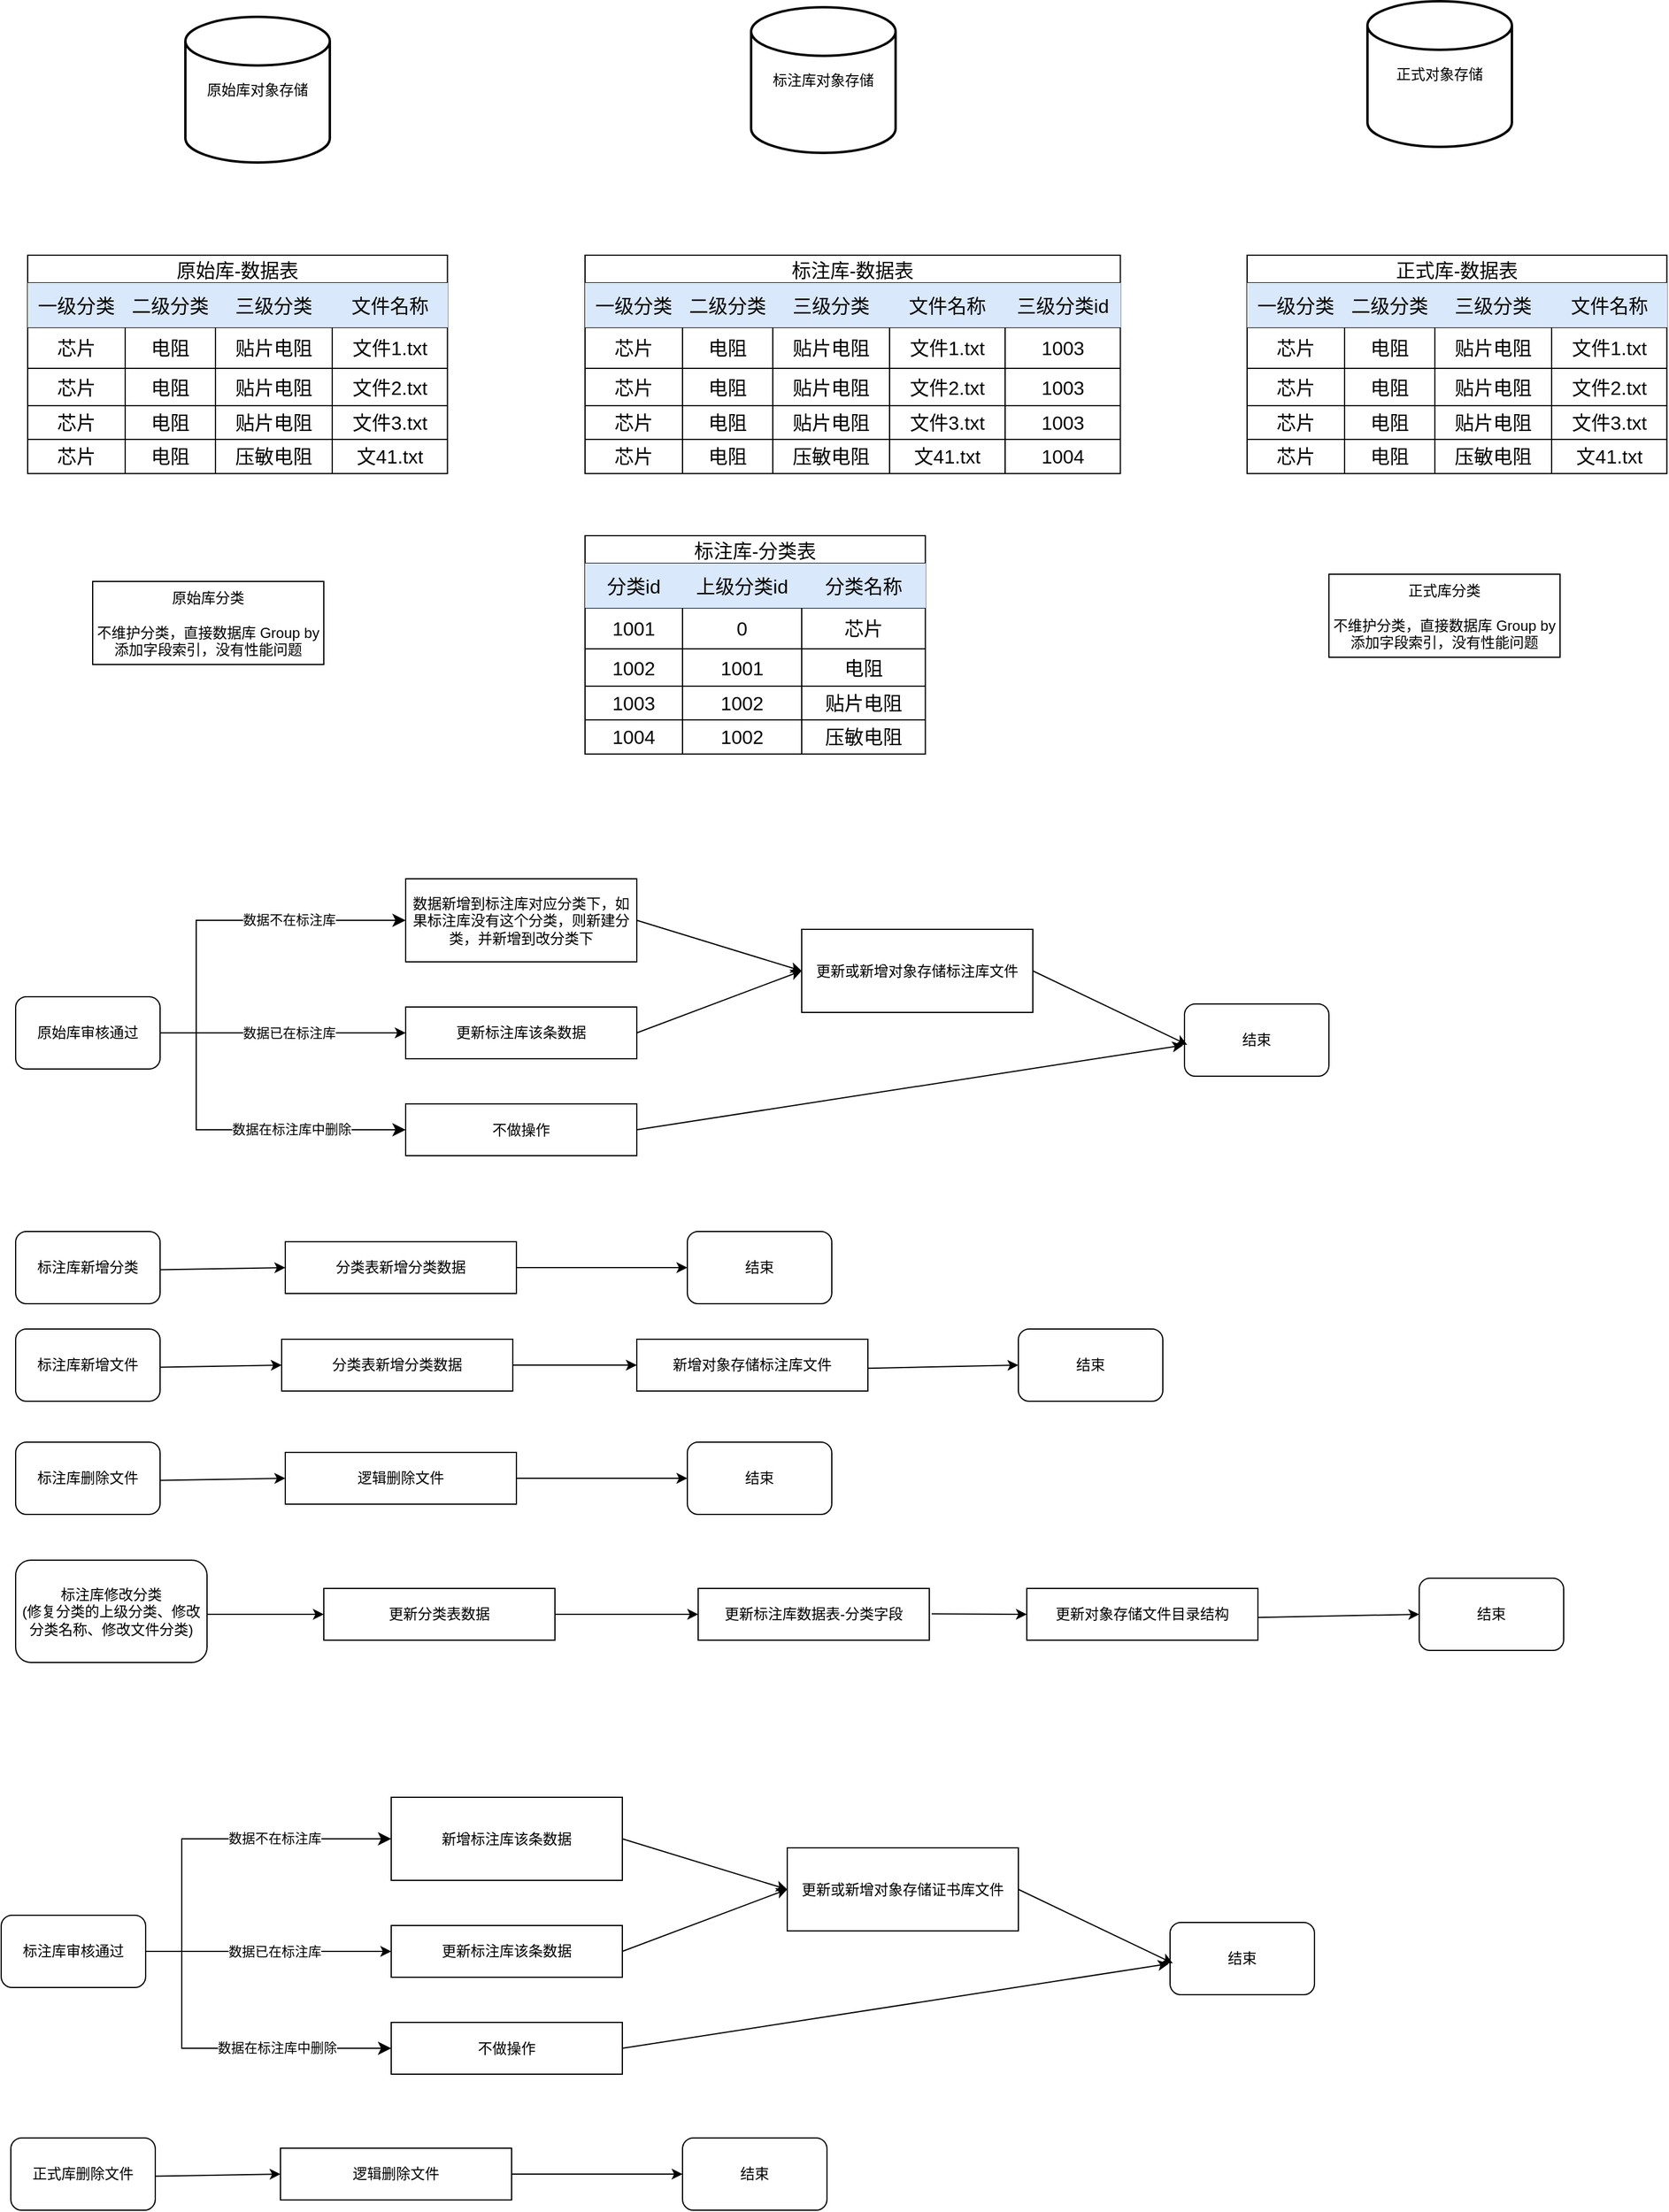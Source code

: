 <mxfile version="24.7.12">
  <diagram id="aS9pjdUC0Do7hMSleVWt" name="第 1 页">
    <mxGraphModel dx="1872" dy="983" grid="0" gridSize="10" guides="1" tooltips="1" connect="1" arrows="1" fold="1" page="1" pageScale="1" pageWidth="3300" pageHeight="2339" background="none" math="0" shadow="0">
      <root>
        <mxCell id="0" />
        <mxCell id="1" parent="0" />
        <mxCell id="HyDP0fXbinYU09aLnzdq-5" value="原始库-数据表" style="shape=table;startSize=23;container=1;collapsible=0;childLayout=tableLayout;strokeColor=default;fontSize=16;movable=1;resizable=1;rotatable=1;deletable=1;editable=1;locked=0;connectable=1;" vertex="1" parent="1">
          <mxGeometry x="202" y="355" width="348.73" height="181.332" as="geometry" />
        </mxCell>
        <mxCell id="HyDP0fXbinYU09aLnzdq-6" value="" style="shape=tableRow;horizontal=0;startSize=0;swimlaneHead=0;swimlaneBody=0;strokeColor=inherit;top=0;left=0;bottom=0;right=0;collapsible=0;dropTarget=0;fillColor=none;points=[[0,0.5],[1,0.5]];portConstraint=eastwest;fontSize=16;" vertex="1" parent="HyDP0fXbinYU09aLnzdq-5">
          <mxGeometry y="23" width="348.73" height="37" as="geometry" />
        </mxCell>
        <mxCell id="HyDP0fXbinYU09aLnzdq-21" value="一级分类" style="shape=partialRectangle;html=1;whiteSpace=wrap;connectable=0;strokeColor=#6c8ebf;overflow=hidden;fillColor=#dae8fc;top=0;left=0;bottom=0;right=0;pointerEvents=1;fontSize=16;" vertex="1" parent="HyDP0fXbinYU09aLnzdq-6">
          <mxGeometry width="81" height="37" as="geometry">
            <mxRectangle width="81" height="37" as="alternateBounds" />
          </mxGeometry>
        </mxCell>
        <mxCell id="HyDP0fXbinYU09aLnzdq-7" value="二级分类" style="shape=partialRectangle;html=1;whiteSpace=wrap;connectable=0;strokeColor=#6c8ebf;overflow=hidden;fillColor=#dae8fc;top=0;left=0;bottom=0;right=0;pointerEvents=1;fontSize=16;" vertex="1" parent="HyDP0fXbinYU09aLnzdq-6">
          <mxGeometry x="81" width="75" height="37" as="geometry">
            <mxRectangle width="75" height="37" as="alternateBounds" />
          </mxGeometry>
        </mxCell>
        <mxCell id="HyDP0fXbinYU09aLnzdq-8" value="三级分类" style="shape=partialRectangle;html=1;whiteSpace=wrap;connectable=0;strokeColor=#6c8ebf;overflow=hidden;fillColor=#dae8fc;top=0;left=0;bottom=0;right=0;pointerEvents=1;fontSize=16;" vertex="1" parent="HyDP0fXbinYU09aLnzdq-6">
          <mxGeometry x="156" width="97" height="37" as="geometry">
            <mxRectangle width="97" height="37" as="alternateBounds" />
          </mxGeometry>
        </mxCell>
        <mxCell id="HyDP0fXbinYU09aLnzdq-9" value="文件名称" style="shape=partialRectangle;html=1;whiteSpace=wrap;connectable=0;strokeColor=#6c8ebf;overflow=hidden;fillColor=#dae8fc;top=0;left=0;bottom=0;right=0;pointerEvents=1;fontSize=16;" vertex="1" parent="HyDP0fXbinYU09aLnzdq-6">
          <mxGeometry x="253" width="96" height="37" as="geometry">
            <mxRectangle width="96" height="37" as="alternateBounds" />
          </mxGeometry>
        </mxCell>
        <mxCell id="HyDP0fXbinYU09aLnzdq-10" value="" style="shape=tableRow;horizontal=0;startSize=0;swimlaneHead=0;swimlaneBody=0;strokeColor=inherit;top=0;left=0;bottom=0;right=0;collapsible=0;dropTarget=0;fillColor=none;points=[[0,0.5],[1,0.5]];portConstraint=eastwest;fontSize=16;" vertex="1" parent="HyDP0fXbinYU09aLnzdq-5">
          <mxGeometry y="60" width="348.73" height="34" as="geometry" />
        </mxCell>
        <mxCell id="HyDP0fXbinYU09aLnzdq-22" value="芯片" style="shape=partialRectangle;html=1;whiteSpace=wrap;connectable=0;strokeColor=inherit;overflow=hidden;fillColor=none;top=0;left=0;bottom=0;right=0;pointerEvents=1;fontSize=16;" vertex="1" parent="HyDP0fXbinYU09aLnzdq-10">
          <mxGeometry width="81" height="34" as="geometry">
            <mxRectangle width="81" height="34" as="alternateBounds" />
          </mxGeometry>
        </mxCell>
        <mxCell id="HyDP0fXbinYU09aLnzdq-11" value="电阻" style="shape=partialRectangle;html=1;whiteSpace=wrap;connectable=0;strokeColor=inherit;overflow=hidden;fillColor=none;top=0;left=0;bottom=0;right=0;pointerEvents=1;fontSize=16;" vertex="1" parent="HyDP0fXbinYU09aLnzdq-10">
          <mxGeometry x="81" width="75" height="34" as="geometry">
            <mxRectangle width="75" height="34" as="alternateBounds" />
          </mxGeometry>
        </mxCell>
        <mxCell id="HyDP0fXbinYU09aLnzdq-12" value="贴片电阻" style="shape=partialRectangle;html=1;whiteSpace=wrap;connectable=0;strokeColor=inherit;overflow=hidden;fillColor=none;top=0;left=0;bottom=0;right=0;pointerEvents=1;fontSize=16;" vertex="1" parent="HyDP0fXbinYU09aLnzdq-10">
          <mxGeometry x="156" width="97" height="34" as="geometry">
            <mxRectangle width="97" height="34" as="alternateBounds" />
          </mxGeometry>
        </mxCell>
        <mxCell id="HyDP0fXbinYU09aLnzdq-13" value="文件1.txt" style="shape=partialRectangle;html=1;whiteSpace=wrap;connectable=0;strokeColor=inherit;overflow=hidden;fillColor=none;top=0;left=0;bottom=0;right=0;pointerEvents=1;fontSize=16;" vertex="1" parent="HyDP0fXbinYU09aLnzdq-10">
          <mxGeometry x="253" width="96" height="34" as="geometry">
            <mxRectangle width="96" height="34" as="alternateBounds" />
          </mxGeometry>
        </mxCell>
        <mxCell id="HyDP0fXbinYU09aLnzdq-14" value="" style="shape=tableRow;horizontal=0;startSize=0;swimlaneHead=0;swimlaneBody=0;strokeColor=inherit;top=0;left=0;bottom=0;right=0;collapsible=0;dropTarget=0;fillColor=none;points=[[0,0.5],[1,0.5]];portConstraint=eastwest;fontSize=16;" vertex="1" parent="HyDP0fXbinYU09aLnzdq-5">
          <mxGeometry y="94" width="348.73" height="31" as="geometry" />
        </mxCell>
        <mxCell id="HyDP0fXbinYU09aLnzdq-23" value="芯片" style="shape=partialRectangle;html=1;whiteSpace=wrap;connectable=0;strokeColor=inherit;overflow=hidden;fillColor=none;top=0;left=0;bottom=0;right=0;pointerEvents=1;fontSize=16;" vertex="1" parent="HyDP0fXbinYU09aLnzdq-14">
          <mxGeometry width="81" height="31" as="geometry">
            <mxRectangle width="81" height="31" as="alternateBounds" />
          </mxGeometry>
        </mxCell>
        <mxCell id="HyDP0fXbinYU09aLnzdq-15" value="电阻" style="shape=partialRectangle;html=1;whiteSpace=wrap;connectable=0;strokeColor=inherit;overflow=hidden;fillColor=none;top=0;left=0;bottom=0;right=0;pointerEvents=1;fontSize=16;" vertex="1" parent="HyDP0fXbinYU09aLnzdq-14">
          <mxGeometry x="81" width="75" height="31" as="geometry">
            <mxRectangle width="75" height="31" as="alternateBounds" />
          </mxGeometry>
        </mxCell>
        <mxCell id="HyDP0fXbinYU09aLnzdq-16" value="贴片电阻" style="shape=partialRectangle;html=1;whiteSpace=wrap;connectable=0;strokeColor=inherit;overflow=hidden;fillColor=none;top=0;left=0;bottom=0;right=0;pointerEvents=1;fontSize=16;" vertex="1" parent="HyDP0fXbinYU09aLnzdq-14">
          <mxGeometry x="156" width="97" height="31" as="geometry">
            <mxRectangle width="97" height="31" as="alternateBounds" />
          </mxGeometry>
        </mxCell>
        <mxCell id="HyDP0fXbinYU09aLnzdq-17" value="文件2.txt" style="shape=partialRectangle;html=1;whiteSpace=wrap;connectable=0;strokeColor=inherit;overflow=hidden;fillColor=none;top=0;left=0;bottom=0;right=0;pointerEvents=1;fontSize=16;" vertex="1" parent="HyDP0fXbinYU09aLnzdq-14">
          <mxGeometry x="253" width="96" height="31" as="geometry">
            <mxRectangle width="96" height="31" as="alternateBounds" />
          </mxGeometry>
        </mxCell>
        <mxCell id="HyDP0fXbinYU09aLnzdq-30" style="shape=tableRow;horizontal=0;startSize=0;swimlaneHead=0;swimlaneBody=0;strokeColor=inherit;top=0;left=0;bottom=0;right=0;collapsible=0;dropTarget=0;fillColor=none;points=[[0,0.5],[1,0.5]];portConstraint=eastwest;fontSize=16;" vertex="1" parent="HyDP0fXbinYU09aLnzdq-5">
          <mxGeometry y="125" width="348.73" height="28" as="geometry" />
        </mxCell>
        <mxCell id="HyDP0fXbinYU09aLnzdq-31" value="芯片" style="shape=partialRectangle;html=1;whiteSpace=wrap;connectable=0;strokeColor=inherit;overflow=hidden;fillColor=none;top=0;left=0;bottom=0;right=0;pointerEvents=1;fontSize=16;" vertex="1" parent="HyDP0fXbinYU09aLnzdq-30">
          <mxGeometry width="81" height="28" as="geometry">
            <mxRectangle width="81" height="28" as="alternateBounds" />
          </mxGeometry>
        </mxCell>
        <mxCell id="HyDP0fXbinYU09aLnzdq-32" value="电阻" style="shape=partialRectangle;html=1;whiteSpace=wrap;connectable=0;strokeColor=inherit;overflow=hidden;fillColor=none;top=0;left=0;bottom=0;right=0;pointerEvents=1;fontSize=16;" vertex="1" parent="HyDP0fXbinYU09aLnzdq-30">
          <mxGeometry x="81" width="75" height="28" as="geometry">
            <mxRectangle width="75" height="28" as="alternateBounds" />
          </mxGeometry>
        </mxCell>
        <mxCell id="HyDP0fXbinYU09aLnzdq-33" value="贴片电阻" style="shape=partialRectangle;html=1;whiteSpace=wrap;connectable=0;strokeColor=inherit;overflow=hidden;fillColor=none;top=0;left=0;bottom=0;right=0;pointerEvents=1;fontSize=16;" vertex="1" parent="HyDP0fXbinYU09aLnzdq-30">
          <mxGeometry x="156" width="97" height="28" as="geometry">
            <mxRectangle width="97" height="28" as="alternateBounds" />
          </mxGeometry>
        </mxCell>
        <mxCell id="HyDP0fXbinYU09aLnzdq-34" value="文件3.txt" style="shape=partialRectangle;html=1;whiteSpace=wrap;connectable=0;strokeColor=inherit;overflow=hidden;fillColor=none;top=0;left=0;bottom=0;right=0;pointerEvents=1;fontSize=16;" vertex="1" parent="HyDP0fXbinYU09aLnzdq-30">
          <mxGeometry x="253" width="96" height="28" as="geometry">
            <mxRectangle width="96" height="28" as="alternateBounds" />
          </mxGeometry>
        </mxCell>
        <mxCell id="HyDP0fXbinYU09aLnzdq-35" style="shape=tableRow;horizontal=0;startSize=0;swimlaneHead=0;swimlaneBody=0;strokeColor=inherit;top=0;left=0;bottom=0;right=0;collapsible=0;dropTarget=0;fillColor=none;points=[[0,0.5],[1,0.5]];portConstraint=eastwest;fontSize=16;" vertex="1" parent="HyDP0fXbinYU09aLnzdq-5">
          <mxGeometry y="153" width="348.73" height="28" as="geometry" />
        </mxCell>
        <mxCell id="HyDP0fXbinYU09aLnzdq-36" value="芯片" style="shape=partialRectangle;html=1;whiteSpace=wrap;connectable=0;strokeColor=inherit;overflow=hidden;fillColor=none;top=0;left=0;bottom=0;right=0;pointerEvents=1;fontSize=16;" vertex="1" parent="HyDP0fXbinYU09aLnzdq-35">
          <mxGeometry width="81" height="28" as="geometry">
            <mxRectangle width="81" height="28" as="alternateBounds" />
          </mxGeometry>
        </mxCell>
        <mxCell id="HyDP0fXbinYU09aLnzdq-37" value="电阻" style="shape=partialRectangle;html=1;whiteSpace=wrap;connectable=0;strokeColor=inherit;overflow=hidden;fillColor=none;top=0;left=0;bottom=0;right=0;pointerEvents=1;fontSize=16;" vertex="1" parent="HyDP0fXbinYU09aLnzdq-35">
          <mxGeometry x="81" width="75" height="28" as="geometry">
            <mxRectangle width="75" height="28" as="alternateBounds" />
          </mxGeometry>
        </mxCell>
        <mxCell id="HyDP0fXbinYU09aLnzdq-38" value="压敏电阻" style="shape=partialRectangle;html=1;whiteSpace=wrap;connectable=0;strokeColor=inherit;overflow=hidden;fillColor=none;top=0;left=0;bottom=0;right=0;pointerEvents=1;fontSize=16;" vertex="1" parent="HyDP0fXbinYU09aLnzdq-35">
          <mxGeometry x="156" width="97" height="28" as="geometry">
            <mxRectangle width="97" height="28" as="alternateBounds" />
          </mxGeometry>
        </mxCell>
        <mxCell id="HyDP0fXbinYU09aLnzdq-39" value="文41.txt" style="shape=partialRectangle;html=1;whiteSpace=wrap;connectable=0;strokeColor=inherit;overflow=hidden;fillColor=none;top=0;left=0;bottom=0;right=0;pointerEvents=1;fontSize=16;" vertex="1" parent="HyDP0fXbinYU09aLnzdq-35">
          <mxGeometry x="253" width="96" height="28" as="geometry">
            <mxRectangle width="96" height="28" as="alternateBounds" />
          </mxGeometry>
        </mxCell>
        <mxCell id="HyDP0fXbinYU09aLnzdq-45" value="标注库-数据表" style="shape=table;startSize=23;container=1;collapsible=0;childLayout=tableLayout;strokeColor=default;fontSize=16;movable=1;resizable=1;rotatable=1;deletable=1;editable=1;locked=0;connectable=1;" vertex="1" parent="1">
          <mxGeometry x="665" y="355" width="444.73" height="181.332" as="geometry" />
        </mxCell>
        <mxCell id="HyDP0fXbinYU09aLnzdq-46" value="" style="shape=tableRow;horizontal=0;startSize=0;swimlaneHead=0;swimlaneBody=0;strokeColor=inherit;top=0;left=0;bottom=0;right=0;collapsible=0;dropTarget=0;fillColor=none;points=[[0,0.5],[1,0.5]];portConstraint=eastwest;fontSize=16;" vertex="1" parent="HyDP0fXbinYU09aLnzdq-45">
          <mxGeometry y="23" width="444.73" height="37" as="geometry" />
        </mxCell>
        <mxCell id="HyDP0fXbinYU09aLnzdq-47" value="一级分类" style="shape=partialRectangle;html=1;whiteSpace=wrap;connectable=0;strokeColor=#6c8ebf;overflow=hidden;fillColor=#dae8fc;top=0;left=0;bottom=0;right=0;pointerEvents=1;fontSize=16;" vertex="1" parent="HyDP0fXbinYU09aLnzdq-46">
          <mxGeometry width="81" height="37" as="geometry">
            <mxRectangle width="81" height="37" as="alternateBounds" />
          </mxGeometry>
        </mxCell>
        <mxCell id="HyDP0fXbinYU09aLnzdq-48" value="二级分类" style="shape=partialRectangle;html=1;whiteSpace=wrap;connectable=0;strokeColor=#6c8ebf;overflow=hidden;fillColor=#dae8fc;top=0;left=0;bottom=0;right=0;pointerEvents=1;fontSize=16;" vertex="1" parent="HyDP0fXbinYU09aLnzdq-46">
          <mxGeometry x="81" width="75" height="37" as="geometry">
            <mxRectangle width="75" height="37" as="alternateBounds" />
          </mxGeometry>
        </mxCell>
        <mxCell id="HyDP0fXbinYU09aLnzdq-49" value="三级分类" style="shape=partialRectangle;html=1;whiteSpace=wrap;connectable=0;strokeColor=#6c8ebf;overflow=hidden;fillColor=#dae8fc;top=0;left=0;bottom=0;right=0;pointerEvents=1;fontSize=16;" vertex="1" parent="HyDP0fXbinYU09aLnzdq-46">
          <mxGeometry x="156" width="97" height="37" as="geometry">
            <mxRectangle width="97" height="37" as="alternateBounds" />
          </mxGeometry>
        </mxCell>
        <mxCell id="HyDP0fXbinYU09aLnzdq-50" value="文件名称" style="shape=partialRectangle;html=1;whiteSpace=wrap;connectable=0;strokeColor=#6c8ebf;overflow=hidden;fillColor=#dae8fc;top=0;left=0;bottom=0;right=0;pointerEvents=1;fontSize=16;" vertex="1" parent="HyDP0fXbinYU09aLnzdq-46">
          <mxGeometry x="253" width="96" height="37" as="geometry">
            <mxRectangle width="96" height="37" as="alternateBounds" />
          </mxGeometry>
        </mxCell>
        <mxCell id="HyDP0fXbinYU09aLnzdq-71" value="三级分类id" style="shape=partialRectangle;html=1;whiteSpace=wrap;connectable=0;strokeColor=#6c8ebf;overflow=hidden;fillColor=#dae8fc;top=0;left=0;bottom=0;right=0;pointerEvents=1;fontSize=16;" vertex="1" parent="HyDP0fXbinYU09aLnzdq-46">
          <mxGeometry x="349" width="96" height="37" as="geometry">
            <mxRectangle width="96" height="37" as="alternateBounds" />
          </mxGeometry>
        </mxCell>
        <mxCell id="HyDP0fXbinYU09aLnzdq-51" value="" style="shape=tableRow;horizontal=0;startSize=0;swimlaneHead=0;swimlaneBody=0;strokeColor=inherit;top=0;left=0;bottom=0;right=0;collapsible=0;dropTarget=0;fillColor=none;points=[[0,0.5],[1,0.5]];portConstraint=eastwest;fontSize=16;" vertex="1" parent="HyDP0fXbinYU09aLnzdq-45">
          <mxGeometry y="60" width="444.73" height="34" as="geometry" />
        </mxCell>
        <mxCell id="HyDP0fXbinYU09aLnzdq-52" value="芯片" style="shape=partialRectangle;html=1;whiteSpace=wrap;connectable=0;strokeColor=inherit;overflow=hidden;fillColor=none;top=0;left=0;bottom=0;right=0;pointerEvents=1;fontSize=16;" vertex="1" parent="HyDP0fXbinYU09aLnzdq-51">
          <mxGeometry width="81" height="34" as="geometry">
            <mxRectangle width="81" height="34" as="alternateBounds" />
          </mxGeometry>
        </mxCell>
        <mxCell id="HyDP0fXbinYU09aLnzdq-53" value="电阻" style="shape=partialRectangle;html=1;whiteSpace=wrap;connectable=0;strokeColor=inherit;overflow=hidden;fillColor=none;top=0;left=0;bottom=0;right=0;pointerEvents=1;fontSize=16;" vertex="1" parent="HyDP0fXbinYU09aLnzdq-51">
          <mxGeometry x="81" width="75" height="34" as="geometry">
            <mxRectangle width="75" height="34" as="alternateBounds" />
          </mxGeometry>
        </mxCell>
        <mxCell id="HyDP0fXbinYU09aLnzdq-54" value="贴片电阻" style="shape=partialRectangle;html=1;whiteSpace=wrap;connectable=0;strokeColor=inherit;overflow=hidden;fillColor=none;top=0;left=0;bottom=0;right=0;pointerEvents=1;fontSize=16;" vertex="1" parent="HyDP0fXbinYU09aLnzdq-51">
          <mxGeometry x="156" width="97" height="34" as="geometry">
            <mxRectangle width="97" height="34" as="alternateBounds" />
          </mxGeometry>
        </mxCell>
        <mxCell id="HyDP0fXbinYU09aLnzdq-55" value="文件1.txt" style="shape=partialRectangle;html=1;whiteSpace=wrap;connectable=0;strokeColor=inherit;overflow=hidden;fillColor=none;top=0;left=0;bottom=0;right=0;pointerEvents=1;fontSize=16;" vertex="1" parent="HyDP0fXbinYU09aLnzdq-51">
          <mxGeometry x="253" width="96" height="34" as="geometry">
            <mxRectangle width="96" height="34" as="alternateBounds" />
          </mxGeometry>
        </mxCell>
        <mxCell id="HyDP0fXbinYU09aLnzdq-72" value="1003" style="shape=partialRectangle;html=1;whiteSpace=wrap;connectable=0;strokeColor=inherit;overflow=hidden;fillColor=none;top=0;left=0;bottom=0;right=0;pointerEvents=1;fontSize=16;" vertex="1" parent="HyDP0fXbinYU09aLnzdq-51">
          <mxGeometry x="349" width="96" height="34" as="geometry">
            <mxRectangle width="96" height="34" as="alternateBounds" />
          </mxGeometry>
        </mxCell>
        <mxCell id="HyDP0fXbinYU09aLnzdq-56" value="" style="shape=tableRow;horizontal=0;startSize=0;swimlaneHead=0;swimlaneBody=0;strokeColor=inherit;top=0;left=0;bottom=0;right=0;collapsible=0;dropTarget=0;fillColor=none;points=[[0,0.5],[1,0.5]];portConstraint=eastwest;fontSize=16;" vertex="1" parent="HyDP0fXbinYU09aLnzdq-45">
          <mxGeometry y="94" width="444.73" height="31" as="geometry" />
        </mxCell>
        <mxCell id="HyDP0fXbinYU09aLnzdq-57" value="芯片" style="shape=partialRectangle;html=1;whiteSpace=wrap;connectable=0;strokeColor=inherit;overflow=hidden;fillColor=none;top=0;left=0;bottom=0;right=0;pointerEvents=1;fontSize=16;" vertex="1" parent="HyDP0fXbinYU09aLnzdq-56">
          <mxGeometry width="81" height="31" as="geometry">
            <mxRectangle width="81" height="31" as="alternateBounds" />
          </mxGeometry>
        </mxCell>
        <mxCell id="HyDP0fXbinYU09aLnzdq-58" value="电阻" style="shape=partialRectangle;html=1;whiteSpace=wrap;connectable=0;strokeColor=inherit;overflow=hidden;fillColor=none;top=0;left=0;bottom=0;right=0;pointerEvents=1;fontSize=16;" vertex="1" parent="HyDP0fXbinYU09aLnzdq-56">
          <mxGeometry x="81" width="75" height="31" as="geometry">
            <mxRectangle width="75" height="31" as="alternateBounds" />
          </mxGeometry>
        </mxCell>
        <mxCell id="HyDP0fXbinYU09aLnzdq-59" value="贴片电阻" style="shape=partialRectangle;html=1;whiteSpace=wrap;connectable=0;strokeColor=inherit;overflow=hidden;fillColor=none;top=0;left=0;bottom=0;right=0;pointerEvents=1;fontSize=16;" vertex="1" parent="HyDP0fXbinYU09aLnzdq-56">
          <mxGeometry x="156" width="97" height="31" as="geometry">
            <mxRectangle width="97" height="31" as="alternateBounds" />
          </mxGeometry>
        </mxCell>
        <mxCell id="HyDP0fXbinYU09aLnzdq-60" value="文件2.txt" style="shape=partialRectangle;html=1;whiteSpace=wrap;connectable=0;strokeColor=inherit;overflow=hidden;fillColor=none;top=0;left=0;bottom=0;right=0;pointerEvents=1;fontSize=16;" vertex="1" parent="HyDP0fXbinYU09aLnzdq-56">
          <mxGeometry x="253" width="96" height="31" as="geometry">
            <mxRectangle width="96" height="31" as="alternateBounds" />
          </mxGeometry>
        </mxCell>
        <mxCell id="HyDP0fXbinYU09aLnzdq-73" value="1003" style="shape=partialRectangle;html=1;whiteSpace=wrap;connectable=0;strokeColor=inherit;overflow=hidden;fillColor=none;top=0;left=0;bottom=0;right=0;pointerEvents=1;fontSize=16;" vertex="1" parent="HyDP0fXbinYU09aLnzdq-56">
          <mxGeometry x="349" width="96" height="31" as="geometry">
            <mxRectangle width="96" height="31" as="alternateBounds" />
          </mxGeometry>
        </mxCell>
        <mxCell id="HyDP0fXbinYU09aLnzdq-61" style="shape=tableRow;horizontal=0;startSize=0;swimlaneHead=0;swimlaneBody=0;strokeColor=inherit;top=0;left=0;bottom=0;right=0;collapsible=0;dropTarget=0;fillColor=none;points=[[0,0.5],[1,0.5]];portConstraint=eastwest;fontSize=16;" vertex="1" parent="HyDP0fXbinYU09aLnzdq-45">
          <mxGeometry y="125" width="444.73" height="28" as="geometry" />
        </mxCell>
        <mxCell id="HyDP0fXbinYU09aLnzdq-62" value="芯片" style="shape=partialRectangle;html=1;whiteSpace=wrap;connectable=0;strokeColor=inherit;overflow=hidden;fillColor=none;top=0;left=0;bottom=0;right=0;pointerEvents=1;fontSize=16;" vertex="1" parent="HyDP0fXbinYU09aLnzdq-61">
          <mxGeometry width="81" height="28" as="geometry">
            <mxRectangle width="81" height="28" as="alternateBounds" />
          </mxGeometry>
        </mxCell>
        <mxCell id="HyDP0fXbinYU09aLnzdq-63" value="电阻" style="shape=partialRectangle;html=1;whiteSpace=wrap;connectable=0;strokeColor=inherit;overflow=hidden;fillColor=none;top=0;left=0;bottom=0;right=0;pointerEvents=1;fontSize=16;" vertex="1" parent="HyDP0fXbinYU09aLnzdq-61">
          <mxGeometry x="81" width="75" height="28" as="geometry">
            <mxRectangle width="75" height="28" as="alternateBounds" />
          </mxGeometry>
        </mxCell>
        <mxCell id="HyDP0fXbinYU09aLnzdq-64" value="贴片电阻" style="shape=partialRectangle;html=1;whiteSpace=wrap;connectable=0;strokeColor=inherit;overflow=hidden;fillColor=none;top=0;left=0;bottom=0;right=0;pointerEvents=1;fontSize=16;" vertex="1" parent="HyDP0fXbinYU09aLnzdq-61">
          <mxGeometry x="156" width="97" height="28" as="geometry">
            <mxRectangle width="97" height="28" as="alternateBounds" />
          </mxGeometry>
        </mxCell>
        <mxCell id="HyDP0fXbinYU09aLnzdq-65" value="文件3.txt" style="shape=partialRectangle;html=1;whiteSpace=wrap;connectable=0;strokeColor=inherit;overflow=hidden;fillColor=none;top=0;left=0;bottom=0;right=0;pointerEvents=1;fontSize=16;" vertex="1" parent="HyDP0fXbinYU09aLnzdq-61">
          <mxGeometry x="253" width="96" height="28" as="geometry">
            <mxRectangle width="96" height="28" as="alternateBounds" />
          </mxGeometry>
        </mxCell>
        <mxCell id="HyDP0fXbinYU09aLnzdq-74" value="1003" style="shape=partialRectangle;html=1;whiteSpace=wrap;connectable=0;strokeColor=inherit;overflow=hidden;fillColor=none;top=0;left=0;bottom=0;right=0;pointerEvents=1;fontSize=16;" vertex="1" parent="HyDP0fXbinYU09aLnzdq-61">
          <mxGeometry x="349" width="96" height="28" as="geometry">
            <mxRectangle width="96" height="28" as="alternateBounds" />
          </mxGeometry>
        </mxCell>
        <mxCell id="HyDP0fXbinYU09aLnzdq-66" style="shape=tableRow;horizontal=0;startSize=0;swimlaneHead=0;swimlaneBody=0;strokeColor=inherit;top=0;left=0;bottom=0;right=0;collapsible=0;dropTarget=0;fillColor=none;points=[[0,0.5],[1,0.5]];portConstraint=eastwest;fontSize=16;" vertex="1" parent="HyDP0fXbinYU09aLnzdq-45">
          <mxGeometry y="153" width="444.73" height="28" as="geometry" />
        </mxCell>
        <mxCell id="HyDP0fXbinYU09aLnzdq-67" value="芯片" style="shape=partialRectangle;html=1;whiteSpace=wrap;connectable=0;strokeColor=inherit;overflow=hidden;fillColor=none;top=0;left=0;bottom=0;right=0;pointerEvents=1;fontSize=16;" vertex="1" parent="HyDP0fXbinYU09aLnzdq-66">
          <mxGeometry width="81" height="28" as="geometry">
            <mxRectangle width="81" height="28" as="alternateBounds" />
          </mxGeometry>
        </mxCell>
        <mxCell id="HyDP0fXbinYU09aLnzdq-68" value="电阻" style="shape=partialRectangle;html=1;whiteSpace=wrap;connectable=0;strokeColor=inherit;overflow=hidden;fillColor=none;top=0;left=0;bottom=0;right=0;pointerEvents=1;fontSize=16;" vertex="1" parent="HyDP0fXbinYU09aLnzdq-66">
          <mxGeometry x="81" width="75" height="28" as="geometry">
            <mxRectangle width="75" height="28" as="alternateBounds" />
          </mxGeometry>
        </mxCell>
        <mxCell id="HyDP0fXbinYU09aLnzdq-69" value="压敏电阻" style="shape=partialRectangle;html=1;whiteSpace=wrap;connectable=0;strokeColor=inherit;overflow=hidden;fillColor=none;top=0;left=0;bottom=0;right=0;pointerEvents=1;fontSize=16;" vertex="1" parent="HyDP0fXbinYU09aLnzdq-66">
          <mxGeometry x="156" width="97" height="28" as="geometry">
            <mxRectangle width="97" height="28" as="alternateBounds" />
          </mxGeometry>
        </mxCell>
        <mxCell id="HyDP0fXbinYU09aLnzdq-70" value="文41.txt" style="shape=partialRectangle;html=1;whiteSpace=wrap;connectable=0;strokeColor=inherit;overflow=hidden;fillColor=none;top=0;left=0;bottom=0;right=0;pointerEvents=1;fontSize=16;" vertex="1" parent="HyDP0fXbinYU09aLnzdq-66">
          <mxGeometry x="253" width="96" height="28" as="geometry">
            <mxRectangle width="96" height="28" as="alternateBounds" />
          </mxGeometry>
        </mxCell>
        <mxCell id="HyDP0fXbinYU09aLnzdq-75" value="1004" style="shape=partialRectangle;html=1;whiteSpace=wrap;connectable=0;strokeColor=inherit;overflow=hidden;fillColor=none;top=0;left=0;bottom=0;right=0;pointerEvents=1;fontSize=16;" vertex="1" parent="HyDP0fXbinYU09aLnzdq-66">
          <mxGeometry x="349" width="96" height="28" as="geometry">
            <mxRectangle width="96" height="28" as="alternateBounds" />
          </mxGeometry>
        </mxCell>
        <mxCell id="HyDP0fXbinYU09aLnzdq-76" value="正式库-数据表" style="shape=table;startSize=23;container=1;collapsible=0;childLayout=tableLayout;strokeColor=default;fontSize=16;movable=1;resizable=1;rotatable=1;deletable=1;editable=1;locked=0;connectable=1;" vertex="1" parent="1">
          <mxGeometry x="1215" y="355" width="348.73" height="181.332" as="geometry" />
        </mxCell>
        <mxCell id="HyDP0fXbinYU09aLnzdq-77" value="" style="shape=tableRow;horizontal=0;startSize=0;swimlaneHead=0;swimlaneBody=0;strokeColor=inherit;top=0;left=0;bottom=0;right=0;collapsible=0;dropTarget=0;fillColor=none;points=[[0,0.5],[1,0.5]];portConstraint=eastwest;fontSize=16;" vertex="1" parent="HyDP0fXbinYU09aLnzdq-76">
          <mxGeometry y="23" width="348.73" height="37" as="geometry" />
        </mxCell>
        <mxCell id="HyDP0fXbinYU09aLnzdq-78" value="一级分类" style="shape=partialRectangle;html=1;whiteSpace=wrap;connectable=0;strokeColor=#6c8ebf;overflow=hidden;fillColor=#dae8fc;top=0;left=0;bottom=0;right=0;pointerEvents=1;fontSize=16;" vertex="1" parent="HyDP0fXbinYU09aLnzdq-77">
          <mxGeometry width="81" height="37" as="geometry">
            <mxRectangle width="81" height="37" as="alternateBounds" />
          </mxGeometry>
        </mxCell>
        <mxCell id="HyDP0fXbinYU09aLnzdq-79" value="二级分类" style="shape=partialRectangle;html=1;whiteSpace=wrap;connectable=0;strokeColor=#6c8ebf;overflow=hidden;fillColor=#dae8fc;top=0;left=0;bottom=0;right=0;pointerEvents=1;fontSize=16;" vertex="1" parent="HyDP0fXbinYU09aLnzdq-77">
          <mxGeometry x="81" width="75" height="37" as="geometry">
            <mxRectangle width="75" height="37" as="alternateBounds" />
          </mxGeometry>
        </mxCell>
        <mxCell id="HyDP0fXbinYU09aLnzdq-80" value="三级分类" style="shape=partialRectangle;html=1;whiteSpace=wrap;connectable=0;strokeColor=#6c8ebf;overflow=hidden;fillColor=#dae8fc;top=0;left=0;bottom=0;right=0;pointerEvents=1;fontSize=16;" vertex="1" parent="HyDP0fXbinYU09aLnzdq-77">
          <mxGeometry x="156" width="97" height="37" as="geometry">
            <mxRectangle width="97" height="37" as="alternateBounds" />
          </mxGeometry>
        </mxCell>
        <mxCell id="HyDP0fXbinYU09aLnzdq-81" value="文件名称" style="shape=partialRectangle;html=1;whiteSpace=wrap;connectable=0;strokeColor=#6c8ebf;overflow=hidden;fillColor=#dae8fc;top=0;left=0;bottom=0;right=0;pointerEvents=1;fontSize=16;" vertex="1" parent="HyDP0fXbinYU09aLnzdq-77">
          <mxGeometry x="253" width="96" height="37" as="geometry">
            <mxRectangle width="96" height="37" as="alternateBounds" />
          </mxGeometry>
        </mxCell>
        <mxCell id="HyDP0fXbinYU09aLnzdq-83" value="" style="shape=tableRow;horizontal=0;startSize=0;swimlaneHead=0;swimlaneBody=0;strokeColor=inherit;top=0;left=0;bottom=0;right=0;collapsible=0;dropTarget=0;fillColor=none;points=[[0,0.5],[1,0.5]];portConstraint=eastwest;fontSize=16;" vertex="1" parent="HyDP0fXbinYU09aLnzdq-76">
          <mxGeometry y="60" width="348.73" height="34" as="geometry" />
        </mxCell>
        <mxCell id="HyDP0fXbinYU09aLnzdq-84" value="芯片" style="shape=partialRectangle;html=1;whiteSpace=wrap;connectable=0;strokeColor=inherit;overflow=hidden;fillColor=none;top=0;left=0;bottom=0;right=0;pointerEvents=1;fontSize=16;" vertex="1" parent="HyDP0fXbinYU09aLnzdq-83">
          <mxGeometry width="81" height="34" as="geometry">
            <mxRectangle width="81" height="34" as="alternateBounds" />
          </mxGeometry>
        </mxCell>
        <mxCell id="HyDP0fXbinYU09aLnzdq-85" value="电阻" style="shape=partialRectangle;html=1;whiteSpace=wrap;connectable=0;strokeColor=inherit;overflow=hidden;fillColor=none;top=0;left=0;bottom=0;right=0;pointerEvents=1;fontSize=16;" vertex="1" parent="HyDP0fXbinYU09aLnzdq-83">
          <mxGeometry x="81" width="75" height="34" as="geometry">
            <mxRectangle width="75" height="34" as="alternateBounds" />
          </mxGeometry>
        </mxCell>
        <mxCell id="HyDP0fXbinYU09aLnzdq-86" value="贴片电阻" style="shape=partialRectangle;html=1;whiteSpace=wrap;connectable=0;strokeColor=inherit;overflow=hidden;fillColor=none;top=0;left=0;bottom=0;right=0;pointerEvents=1;fontSize=16;" vertex="1" parent="HyDP0fXbinYU09aLnzdq-83">
          <mxGeometry x="156" width="97" height="34" as="geometry">
            <mxRectangle width="97" height="34" as="alternateBounds" />
          </mxGeometry>
        </mxCell>
        <mxCell id="HyDP0fXbinYU09aLnzdq-87" value="文件1.txt" style="shape=partialRectangle;html=1;whiteSpace=wrap;connectable=0;strokeColor=inherit;overflow=hidden;fillColor=none;top=0;left=0;bottom=0;right=0;pointerEvents=1;fontSize=16;" vertex="1" parent="HyDP0fXbinYU09aLnzdq-83">
          <mxGeometry x="253" width="96" height="34" as="geometry">
            <mxRectangle width="96" height="34" as="alternateBounds" />
          </mxGeometry>
        </mxCell>
        <mxCell id="HyDP0fXbinYU09aLnzdq-89" value="" style="shape=tableRow;horizontal=0;startSize=0;swimlaneHead=0;swimlaneBody=0;strokeColor=inherit;top=0;left=0;bottom=0;right=0;collapsible=0;dropTarget=0;fillColor=none;points=[[0,0.5],[1,0.5]];portConstraint=eastwest;fontSize=16;" vertex="1" parent="HyDP0fXbinYU09aLnzdq-76">
          <mxGeometry y="94" width="348.73" height="31" as="geometry" />
        </mxCell>
        <mxCell id="HyDP0fXbinYU09aLnzdq-90" value="芯片" style="shape=partialRectangle;html=1;whiteSpace=wrap;connectable=0;strokeColor=inherit;overflow=hidden;fillColor=none;top=0;left=0;bottom=0;right=0;pointerEvents=1;fontSize=16;" vertex="1" parent="HyDP0fXbinYU09aLnzdq-89">
          <mxGeometry width="81" height="31" as="geometry">
            <mxRectangle width="81" height="31" as="alternateBounds" />
          </mxGeometry>
        </mxCell>
        <mxCell id="HyDP0fXbinYU09aLnzdq-91" value="电阻" style="shape=partialRectangle;html=1;whiteSpace=wrap;connectable=0;strokeColor=inherit;overflow=hidden;fillColor=none;top=0;left=0;bottom=0;right=0;pointerEvents=1;fontSize=16;" vertex="1" parent="HyDP0fXbinYU09aLnzdq-89">
          <mxGeometry x="81" width="75" height="31" as="geometry">
            <mxRectangle width="75" height="31" as="alternateBounds" />
          </mxGeometry>
        </mxCell>
        <mxCell id="HyDP0fXbinYU09aLnzdq-92" value="贴片电阻" style="shape=partialRectangle;html=1;whiteSpace=wrap;connectable=0;strokeColor=inherit;overflow=hidden;fillColor=none;top=0;left=0;bottom=0;right=0;pointerEvents=1;fontSize=16;" vertex="1" parent="HyDP0fXbinYU09aLnzdq-89">
          <mxGeometry x="156" width="97" height="31" as="geometry">
            <mxRectangle width="97" height="31" as="alternateBounds" />
          </mxGeometry>
        </mxCell>
        <mxCell id="HyDP0fXbinYU09aLnzdq-93" value="文件2.txt" style="shape=partialRectangle;html=1;whiteSpace=wrap;connectable=0;strokeColor=inherit;overflow=hidden;fillColor=none;top=0;left=0;bottom=0;right=0;pointerEvents=1;fontSize=16;" vertex="1" parent="HyDP0fXbinYU09aLnzdq-89">
          <mxGeometry x="253" width="96" height="31" as="geometry">
            <mxRectangle width="96" height="31" as="alternateBounds" />
          </mxGeometry>
        </mxCell>
        <mxCell id="HyDP0fXbinYU09aLnzdq-95" style="shape=tableRow;horizontal=0;startSize=0;swimlaneHead=0;swimlaneBody=0;strokeColor=inherit;top=0;left=0;bottom=0;right=0;collapsible=0;dropTarget=0;fillColor=none;points=[[0,0.5],[1,0.5]];portConstraint=eastwest;fontSize=16;" vertex="1" parent="HyDP0fXbinYU09aLnzdq-76">
          <mxGeometry y="125" width="348.73" height="28" as="geometry" />
        </mxCell>
        <mxCell id="HyDP0fXbinYU09aLnzdq-96" value="芯片" style="shape=partialRectangle;html=1;whiteSpace=wrap;connectable=0;strokeColor=inherit;overflow=hidden;fillColor=none;top=0;left=0;bottom=0;right=0;pointerEvents=1;fontSize=16;" vertex="1" parent="HyDP0fXbinYU09aLnzdq-95">
          <mxGeometry width="81" height="28" as="geometry">
            <mxRectangle width="81" height="28" as="alternateBounds" />
          </mxGeometry>
        </mxCell>
        <mxCell id="HyDP0fXbinYU09aLnzdq-97" value="电阻" style="shape=partialRectangle;html=1;whiteSpace=wrap;connectable=0;strokeColor=inherit;overflow=hidden;fillColor=none;top=0;left=0;bottom=0;right=0;pointerEvents=1;fontSize=16;" vertex="1" parent="HyDP0fXbinYU09aLnzdq-95">
          <mxGeometry x="81" width="75" height="28" as="geometry">
            <mxRectangle width="75" height="28" as="alternateBounds" />
          </mxGeometry>
        </mxCell>
        <mxCell id="HyDP0fXbinYU09aLnzdq-98" value="贴片电阻" style="shape=partialRectangle;html=1;whiteSpace=wrap;connectable=0;strokeColor=inherit;overflow=hidden;fillColor=none;top=0;left=0;bottom=0;right=0;pointerEvents=1;fontSize=16;" vertex="1" parent="HyDP0fXbinYU09aLnzdq-95">
          <mxGeometry x="156" width="97" height="28" as="geometry">
            <mxRectangle width="97" height="28" as="alternateBounds" />
          </mxGeometry>
        </mxCell>
        <mxCell id="HyDP0fXbinYU09aLnzdq-99" value="文件3.txt" style="shape=partialRectangle;html=1;whiteSpace=wrap;connectable=0;strokeColor=inherit;overflow=hidden;fillColor=none;top=0;left=0;bottom=0;right=0;pointerEvents=1;fontSize=16;" vertex="1" parent="HyDP0fXbinYU09aLnzdq-95">
          <mxGeometry x="253" width="96" height="28" as="geometry">
            <mxRectangle width="96" height="28" as="alternateBounds" />
          </mxGeometry>
        </mxCell>
        <mxCell id="HyDP0fXbinYU09aLnzdq-101" style="shape=tableRow;horizontal=0;startSize=0;swimlaneHead=0;swimlaneBody=0;strokeColor=inherit;top=0;left=0;bottom=0;right=0;collapsible=0;dropTarget=0;fillColor=none;points=[[0,0.5],[1,0.5]];portConstraint=eastwest;fontSize=16;" vertex="1" parent="HyDP0fXbinYU09aLnzdq-76">
          <mxGeometry y="153" width="348.73" height="28" as="geometry" />
        </mxCell>
        <mxCell id="HyDP0fXbinYU09aLnzdq-102" value="芯片" style="shape=partialRectangle;html=1;whiteSpace=wrap;connectable=0;strokeColor=inherit;overflow=hidden;fillColor=none;top=0;left=0;bottom=0;right=0;pointerEvents=1;fontSize=16;" vertex="1" parent="HyDP0fXbinYU09aLnzdq-101">
          <mxGeometry width="81" height="28" as="geometry">
            <mxRectangle width="81" height="28" as="alternateBounds" />
          </mxGeometry>
        </mxCell>
        <mxCell id="HyDP0fXbinYU09aLnzdq-103" value="电阻" style="shape=partialRectangle;html=1;whiteSpace=wrap;connectable=0;strokeColor=inherit;overflow=hidden;fillColor=none;top=0;left=0;bottom=0;right=0;pointerEvents=1;fontSize=16;" vertex="1" parent="HyDP0fXbinYU09aLnzdq-101">
          <mxGeometry x="81" width="75" height="28" as="geometry">
            <mxRectangle width="75" height="28" as="alternateBounds" />
          </mxGeometry>
        </mxCell>
        <mxCell id="HyDP0fXbinYU09aLnzdq-104" value="压敏电阻" style="shape=partialRectangle;html=1;whiteSpace=wrap;connectable=0;strokeColor=inherit;overflow=hidden;fillColor=none;top=0;left=0;bottom=0;right=0;pointerEvents=1;fontSize=16;" vertex="1" parent="HyDP0fXbinYU09aLnzdq-101">
          <mxGeometry x="156" width="97" height="28" as="geometry">
            <mxRectangle width="97" height="28" as="alternateBounds" />
          </mxGeometry>
        </mxCell>
        <mxCell id="HyDP0fXbinYU09aLnzdq-105" value="文41.txt" style="shape=partialRectangle;html=1;whiteSpace=wrap;connectable=0;strokeColor=inherit;overflow=hidden;fillColor=none;top=0;left=0;bottom=0;right=0;pointerEvents=1;fontSize=16;" vertex="1" parent="HyDP0fXbinYU09aLnzdq-101">
          <mxGeometry x="253" width="96" height="28" as="geometry">
            <mxRectangle width="96" height="28" as="alternateBounds" />
          </mxGeometry>
        </mxCell>
        <mxCell id="HyDP0fXbinYU09aLnzdq-120" value="标注库-分类表" style="shape=table;startSize=23;container=1;collapsible=0;childLayout=tableLayout;strokeColor=default;fontSize=16;movable=1;resizable=1;rotatable=1;deletable=1;editable=1;locked=0;connectable=1;" vertex="1" parent="1">
          <mxGeometry x="665" y="588" width="282.73" height="181.332" as="geometry" />
        </mxCell>
        <mxCell id="HyDP0fXbinYU09aLnzdq-121" value="" style="shape=tableRow;horizontal=0;startSize=0;swimlaneHead=0;swimlaneBody=0;strokeColor=inherit;top=0;left=0;bottom=0;right=0;collapsible=0;dropTarget=0;fillColor=none;points=[[0,0.5],[1,0.5]];portConstraint=eastwest;fontSize=16;" vertex="1" parent="HyDP0fXbinYU09aLnzdq-120">
          <mxGeometry y="23" width="282.73" height="37" as="geometry" />
        </mxCell>
        <mxCell id="HyDP0fXbinYU09aLnzdq-122" value="分类id" style="shape=partialRectangle;html=1;whiteSpace=wrap;connectable=0;strokeColor=#6c8ebf;overflow=hidden;fillColor=#dae8fc;top=0;left=0;bottom=0;right=0;pointerEvents=1;fontSize=16;" vertex="1" parent="HyDP0fXbinYU09aLnzdq-121">
          <mxGeometry width="81" height="37" as="geometry">
            <mxRectangle width="81" height="37" as="alternateBounds" />
          </mxGeometry>
        </mxCell>
        <mxCell id="HyDP0fXbinYU09aLnzdq-123" value="上级分类id" style="shape=partialRectangle;html=1;whiteSpace=wrap;connectable=0;strokeColor=#6c8ebf;overflow=hidden;fillColor=#dae8fc;top=0;left=0;bottom=0;right=0;pointerEvents=1;fontSize=16;" vertex="1" parent="HyDP0fXbinYU09aLnzdq-121">
          <mxGeometry x="81" width="99" height="37" as="geometry">
            <mxRectangle width="99" height="37" as="alternateBounds" />
          </mxGeometry>
        </mxCell>
        <mxCell id="HyDP0fXbinYU09aLnzdq-124" value="分类名称" style="shape=partialRectangle;html=1;whiteSpace=wrap;connectable=0;strokeColor=#6c8ebf;overflow=hidden;fillColor=#dae8fc;top=0;left=0;bottom=0;right=0;pointerEvents=1;fontSize=16;" vertex="1" parent="HyDP0fXbinYU09aLnzdq-121">
          <mxGeometry x="180" width="103" height="37" as="geometry">
            <mxRectangle width="103" height="37" as="alternateBounds" />
          </mxGeometry>
        </mxCell>
        <mxCell id="HyDP0fXbinYU09aLnzdq-127" value="" style="shape=tableRow;horizontal=0;startSize=0;swimlaneHead=0;swimlaneBody=0;strokeColor=inherit;top=0;left=0;bottom=0;right=0;collapsible=0;dropTarget=0;fillColor=none;points=[[0,0.5],[1,0.5]];portConstraint=eastwest;fontSize=16;" vertex="1" parent="HyDP0fXbinYU09aLnzdq-120">
          <mxGeometry y="60" width="282.73" height="34" as="geometry" />
        </mxCell>
        <mxCell id="HyDP0fXbinYU09aLnzdq-128" value="1001" style="shape=partialRectangle;html=1;whiteSpace=wrap;connectable=0;strokeColor=inherit;overflow=hidden;fillColor=none;top=0;left=0;bottom=0;right=0;pointerEvents=1;fontSize=16;" vertex="1" parent="HyDP0fXbinYU09aLnzdq-127">
          <mxGeometry width="81" height="34" as="geometry">
            <mxRectangle width="81" height="34" as="alternateBounds" />
          </mxGeometry>
        </mxCell>
        <mxCell id="HyDP0fXbinYU09aLnzdq-129" value="0" style="shape=partialRectangle;html=1;whiteSpace=wrap;connectable=0;strokeColor=inherit;overflow=hidden;fillColor=none;top=0;left=0;bottom=0;right=0;pointerEvents=1;fontSize=16;" vertex="1" parent="HyDP0fXbinYU09aLnzdq-127">
          <mxGeometry x="81" width="99" height="34" as="geometry">
            <mxRectangle width="99" height="34" as="alternateBounds" />
          </mxGeometry>
        </mxCell>
        <mxCell id="HyDP0fXbinYU09aLnzdq-130" value="芯片" style="shape=partialRectangle;html=1;whiteSpace=wrap;connectable=0;strokeColor=inherit;overflow=hidden;fillColor=none;top=0;left=0;bottom=0;right=0;pointerEvents=1;fontSize=16;" vertex="1" parent="HyDP0fXbinYU09aLnzdq-127">
          <mxGeometry x="180" width="103" height="34" as="geometry">
            <mxRectangle width="103" height="34" as="alternateBounds" />
          </mxGeometry>
        </mxCell>
        <mxCell id="HyDP0fXbinYU09aLnzdq-133" value="" style="shape=tableRow;horizontal=0;startSize=0;swimlaneHead=0;swimlaneBody=0;strokeColor=inherit;top=0;left=0;bottom=0;right=0;collapsible=0;dropTarget=0;fillColor=none;points=[[0,0.5],[1,0.5]];portConstraint=eastwest;fontSize=16;" vertex="1" parent="HyDP0fXbinYU09aLnzdq-120">
          <mxGeometry y="94" width="282.73" height="31" as="geometry" />
        </mxCell>
        <mxCell id="HyDP0fXbinYU09aLnzdq-134" value="1002" style="shape=partialRectangle;html=1;whiteSpace=wrap;connectable=0;strokeColor=inherit;overflow=hidden;fillColor=none;top=0;left=0;bottom=0;right=0;pointerEvents=1;fontSize=16;" vertex="1" parent="HyDP0fXbinYU09aLnzdq-133">
          <mxGeometry width="81" height="31" as="geometry">
            <mxRectangle width="81" height="31" as="alternateBounds" />
          </mxGeometry>
        </mxCell>
        <mxCell id="HyDP0fXbinYU09aLnzdq-135" value="1001" style="shape=partialRectangle;html=1;whiteSpace=wrap;connectable=0;strokeColor=inherit;overflow=hidden;fillColor=none;top=0;left=0;bottom=0;right=0;pointerEvents=1;fontSize=16;" vertex="1" parent="HyDP0fXbinYU09aLnzdq-133">
          <mxGeometry x="81" width="99" height="31" as="geometry">
            <mxRectangle width="99" height="31" as="alternateBounds" />
          </mxGeometry>
        </mxCell>
        <mxCell id="HyDP0fXbinYU09aLnzdq-136" value="电阻" style="shape=partialRectangle;html=1;whiteSpace=wrap;connectable=0;strokeColor=inherit;overflow=hidden;fillColor=none;top=0;left=0;bottom=0;right=0;pointerEvents=1;fontSize=16;" vertex="1" parent="HyDP0fXbinYU09aLnzdq-133">
          <mxGeometry x="180" width="103" height="31" as="geometry">
            <mxRectangle width="103" height="31" as="alternateBounds" />
          </mxGeometry>
        </mxCell>
        <mxCell id="HyDP0fXbinYU09aLnzdq-139" style="shape=tableRow;horizontal=0;startSize=0;swimlaneHead=0;swimlaneBody=0;strokeColor=inherit;top=0;left=0;bottom=0;right=0;collapsible=0;dropTarget=0;fillColor=none;points=[[0,0.5],[1,0.5]];portConstraint=eastwest;fontSize=16;" vertex="1" parent="HyDP0fXbinYU09aLnzdq-120">
          <mxGeometry y="125" width="282.73" height="28" as="geometry" />
        </mxCell>
        <mxCell id="HyDP0fXbinYU09aLnzdq-140" value="1003" style="shape=partialRectangle;html=1;whiteSpace=wrap;connectable=0;strokeColor=inherit;overflow=hidden;fillColor=none;top=0;left=0;bottom=0;right=0;pointerEvents=1;fontSize=16;" vertex="1" parent="HyDP0fXbinYU09aLnzdq-139">
          <mxGeometry width="81" height="28" as="geometry">
            <mxRectangle width="81" height="28" as="alternateBounds" />
          </mxGeometry>
        </mxCell>
        <mxCell id="HyDP0fXbinYU09aLnzdq-141" value="1002" style="shape=partialRectangle;html=1;whiteSpace=wrap;connectable=0;strokeColor=inherit;overflow=hidden;fillColor=none;top=0;left=0;bottom=0;right=0;pointerEvents=1;fontSize=16;" vertex="1" parent="HyDP0fXbinYU09aLnzdq-139">
          <mxGeometry x="81" width="99" height="28" as="geometry">
            <mxRectangle width="99" height="28" as="alternateBounds" />
          </mxGeometry>
        </mxCell>
        <mxCell id="HyDP0fXbinYU09aLnzdq-142" value="贴片电阻" style="shape=partialRectangle;html=1;whiteSpace=wrap;connectable=0;strokeColor=inherit;overflow=hidden;fillColor=none;top=0;left=0;bottom=0;right=0;pointerEvents=1;fontSize=16;" vertex="1" parent="HyDP0fXbinYU09aLnzdq-139">
          <mxGeometry x="180" width="103" height="28" as="geometry">
            <mxRectangle width="103" height="28" as="alternateBounds" />
          </mxGeometry>
        </mxCell>
        <mxCell id="HyDP0fXbinYU09aLnzdq-145" style="shape=tableRow;horizontal=0;startSize=0;swimlaneHead=0;swimlaneBody=0;strokeColor=inherit;top=0;left=0;bottom=0;right=0;collapsible=0;dropTarget=0;fillColor=none;points=[[0,0.5],[1,0.5]];portConstraint=eastwest;fontSize=16;" vertex="1" parent="HyDP0fXbinYU09aLnzdq-120">
          <mxGeometry y="153" width="282.73" height="28" as="geometry" />
        </mxCell>
        <mxCell id="HyDP0fXbinYU09aLnzdq-146" value="1004" style="shape=partialRectangle;html=1;whiteSpace=wrap;connectable=0;strokeColor=inherit;overflow=hidden;fillColor=none;top=0;left=0;bottom=0;right=0;pointerEvents=1;fontSize=16;" vertex="1" parent="HyDP0fXbinYU09aLnzdq-145">
          <mxGeometry width="81" height="28" as="geometry">
            <mxRectangle width="81" height="28" as="alternateBounds" />
          </mxGeometry>
        </mxCell>
        <mxCell id="HyDP0fXbinYU09aLnzdq-147" value="1002" style="shape=partialRectangle;html=1;whiteSpace=wrap;connectable=0;strokeColor=inherit;overflow=hidden;fillColor=none;top=0;left=0;bottom=0;right=0;pointerEvents=1;fontSize=16;" vertex="1" parent="HyDP0fXbinYU09aLnzdq-145">
          <mxGeometry x="81" width="99" height="28" as="geometry">
            <mxRectangle width="99" height="28" as="alternateBounds" />
          </mxGeometry>
        </mxCell>
        <mxCell id="HyDP0fXbinYU09aLnzdq-148" value="压敏电阻" style="shape=partialRectangle;html=1;whiteSpace=wrap;connectable=0;strokeColor=inherit;overflow=hidden;fillColor=none;top=0;left=0;bottom=0;right=0;pointerEvents=1;fontSize=16;" vertex="1" parent="HyDP0fXbinYU09aLnzdq-145">
          <mxGeometry x="180" width="103" height="28" as="geometry">
            <mxRectangle width="103" height="28" as="alternateBounds" />
          </mxGeometry>
        </mxCell>
        <mxCell id="HyDP0fXbinYU09aLnzdq-153" value="" style="edgeStyle=orthogonalEdgeStyle;rounded=0;orthogonalLoop=1;jettySize=auto;html=1;" edge="1" parent="1" source="HyDP0fXbinYU09aLnzdq-151" target="HyDP0fXbinYU09aLnzdq-156">
          <mxGeometry relative="1" as="geometry">
            <mxPoint x="412" y="1001.0" as="targetPoint" />
          </mxGeometry>
        </mxCell>
        <mxCell id="HyDP0fXbinYU09aLnzdq-164" value="数据已在标注库" style="edgeLabel;html=1;align=center;verticalAlign=middle;resizable=0;points=[];" vertex="1" connectable="0" parent="HyDP0fXbinYU09aLnzdq-153">
          <mxGeometry x="0.049" relative="1" as="geometry">
            <mxPoint as="offset" />
          </mxGeometry>
        </mxCell>
        <mxCell id="HyDP0fXbinYU09aLnzdq-151" value="原始库审核通过" style="rounded=1;whiteSpace=wrap;html=1;" vertex="1" parent="1">
          <mxGeometry x="192" y="971" width="120" height="60" as="geometry" />
        </mxCell>
        <mxCell id="HyDP0fXbinYU09aLnzdq-155" value="数据新增到标注库对应分类下，如果标注库没有这个分类，则新建分类，并新增到改分类下" style="rounded=0;whiteSpace=wrap;html=1;" vertex="1" parent="1">
          <mxGeometry x="516" y="873" width="192" height="69" as="geometry" />
        </mxCell>
        <mxCell id="HyDP0fXbinYU09aLnzdq-156" value="更新标注库该条数据" style="rounded=0;whiteSpace=wrap;html=1;" vertex="1" parent="1">
          <mxGeometry x="516" y="979.5" width="192" height="43" as="geometry" />
        </mxCell>
        <mxCell id="HyDP0fXbinYU09aLnzdq-157" value="不做操作" style="rounded=0;whiteSpace=wrap;html=1;" vertex="1" parent="1">
          <mxGeometry x="516" y="1060" width="192" height="43" as="geometry" />
        </mxCell>
        <mxCell id="HyDP0fXbinYU09aLnzdq-161" value="" style="edgeStyle=elbowEdgeStyle;elbow=horizontal;endArrow=classic;html=1;curved=0;rounded=0;endSize=8;startSize=8;exitX=1;exitY=0.5;exitDx=0;exitDy=0;entryX=0;entryY=0.5;entryDx=0;entryDy=0;" edge="1" parent="1" source="HyDP0fXbinYU09aLnzdq-151" target="HyDP0fXbinYU09aLnzdq-155">
          <mxGeometry width="50" height="50" relative="1" as="geometry">
            <mxPoint x="485" y="938" as="sourcePoint" />
            <mxPoint x="535" y="888" as="targetPoint" />
            <Array as="points">
              <mxPoint x="342" y="957" />
            </Array>
          </mxGeometry>
        </mxCell>
        <mxCell id="HyDP0fXbinYU09aLnzdq-163" value="数据不在标注库" style="edgeLabel;html=1;align=center;verticalAlign=middle;resizable=0;points=[];" vertex="1" connectable="0" parent="HyDP0fXbinYU09aLnzdq-161">
          <mxGeometry x="0.348" y="1" relative="1" as="geometry">
            <mxPoint as="offset" />
          </mxGeometry>
        </mxCell>
        <mxCell id="HyDP0fXbinYU09aLnzdq-162" value="" style="edgeStyle=elbowEdgeStyle;elbow=horizontal;endArrow=classic;html=1;curved=0;rounded=0;endSize=8;startSize=8;exitX=1;exitY=0.5;exitDx=0;exitDy=0;entryX=0;entryY=0.5;entryDx=0;entryDy=0;" edge="1" parent="1" source="HyDP0fXbinYU09aLnzdq-151" target="HyDP0fXbinYU09aLnzdq-157">
          <mxGeometry width="50" height="50" relative="1" as="geometry">
            <mxPoint x="485" y="938" as="sourcePoint" />
            <mxPoint x="535" y="888" as="targetPoint" />
            <Array as="points">
              <mxPoint x="342" y="1039" />
            </Array>
          </mxGeometry>
        </mxCell>
        <mxCell id="HyDP0fXbinYU09aLnzdq-165" value="数据在标注库中删除" style="edgeLabel;html=1;align=center;verticalAlign=middle;resizable=0;points=[];" vertex="1" connectable="0" parent="HyDP0fXbinYU09aLnzdq-162">
          <mxGeometry x="0.327" y="1" relative="1" as="geometry">
            <mxPoint as="offset" />
          </mxGeometry>
        </mxCell>
        <mxCell id="HyDP0fXbinYU09aLnzdq-166" value="更新或新增对象存储标注库文件" style="rounded=0;whiteSpace=wrap;html=1;" vertex="1" parent="1">
          <mxGeometry x="845" y="915" width="192" height="69" as="geometry" />
        </mxCell>
        <mxCell id="HyDP0fXbinYU09aLnzdq-168" value="结束" style="rounded=1;whiteSpace=wrap;html=1;" vertex="1" parent="1">
          <mxGeometry x="1163" y="977" width="120" height="60" as="geometry" />
        </mxCell>
        <mxCell id="HyDP0fXbinYU09aLnzdq-171" value="" style="endArrow=classic;html=1;rounded=0;entryX=0;entryY=0.5;entryDx=0;entryDy=0;exitX=1;exitY=0.5;exitDx=0;exitDy=0;" edge="1" parent="1" source="HyDP0fXbinYU09aLnzdq-155" target="HyDP0fXbinYU09aLnzdq-166">
          <mxGeometry width="50" height="50" relative="1" as="geometry">
            <mxPoint x="659" y="886" as="sourcePoint" />
            <mxPoint x="709" y="836" as="targetPoint" />
          </mxGeometry>
        </mxCell>
        <mxCell id="HyDP0fXbinYU09aLnzdq-172" value="" style="endArrow=classic;html=1;rounded=0;entryX=0;entryY=0.5;entryDx=0;entryDy=0;exitX=1;exitY=0.5;exitDx=0;exitDy=0;" edge="1" parent="1" source="HyDP0fXbinYU09aLnzdq-156" target="HyDP0fXbinYU09aLnzdq-166">
          <mxGeometry width="50" height="50" relative="1" as="geometry">
            <mxPoint x="718" y="917" as="sourcePoint" />
            <mxPoint x="855" y="960" as="targetPoint" />
          </mxGeometry>
        </mxCell>
        <mxCell id="HyDP0fXbinYU09aLnzdq-173" value="" style="endArrow=classic;html=1;rounded=0;entryX=0.019;entryY=0.564;entryDx=0;entryDy=0;exitX=1;exitY=0.5;exitDx=0;exitDy=0;entryPerimeter=0;" edge="1" parent="1" source="HyDP0fXbinYU09aLnzdq-166" target="HyDP0fXbinYU09aLnzdq-168">
          <mxGeometry width="50" height="50" relative="1" as="geometry">
            <mxPoint x="718" y="1011" as="sourcePoint" />
            <mxPoint x="855" y="960" as="targetPoint" />
          </mxGeometry>
        </mxCell>
        <mxCell id="HyDP0fXbinYU09aLnzdq-174" value="" style="endArrow=classic;html=1;rounded=0;entryX=-0.009;entryY=0.571;entryDx=0;entryDy=0;exitX=1;exitY=0.5;exitDx=0;exitDy=0;entryPerimeter=0;" edge="1" parent="1" source="HyDP0fXbinYU09aLnzdq-157" target="HyDP0fXbinYU09aLnzdq-168">
          <mxGeometry width="50" height="50" relative="1" as="geometry">
            <mxPoint x="1047" y="960" as="sourcePoint" />
            <mxPoint x="1175" y="1021" as="targetPoint" />
          </mxGeometry>
        </mxCell>
        <mxCell id="HyDP0fXbinYU09aLnzdq-175" value="标注库新增分类" style="rounded=1;whiteSpace=wrap;html=1;" vertex="1" parent="1">
          <mxGeometry x="192" y="1166" width="120" height="60" as="geometry" />
        </mxCell>
        <mxCell id="HyDP0fXbinYU09aLnzdq-176" value="分类表新增分类数据" style="rounded=0;whiteSpace=wrap;html=1;" vertex="1" parent="1">
          <mxGeometry x="416" y="1174.5" width="192" height="43" as="geometry" />
        </mxCell>
        <mxCell id="HyDP0fXbinYU09aLnzdq-177" value="" style="endArrow=classic;html=1;rounded=0;exitX=1.002;exitY=0.529;exitDx=0;exitDy=0;exitPerimeter=0;entryX=0;entryY=0.5;entryDx=0;entryDy=0;" edge="1" parent="1" source="HyDP0fXbinYU09aLnzdq-175" target="HyDP0fXbinYU09aLnzdq-176">
          <mxGeometry width="50" height="50" relative="1" as="geometry">
            <mxPoint x="582" y="1018" as="sourcePoint" />
            <mxPoint x="632" y="968" as="targetPoint" />
          </mxGeometry>
        </mxCell>
        <mxCell id="HyDP0fXbinYU09aLnzdq-178" value="结束" style="rounded=1;whiteSpace=wrap;html=1;" vertex="1" parent="1">
          <mxGeometry x="750" y="1166" width="120" height="60" as="geometry" />
        </mxCell>
        <mxCell id="HyDP0fXbinYU09aLnzdq-179" value="" style="endArrow=classic;html=1;rounded=0;exitX=1;exitY=0.5;exitDx=0;exitDy=0;entryX=0;entryY=0.5;entryDx=0;entryDy=0;" edge="1" parent="1" source="HyDP0fXbinYU09aLnzdq-176" target="HyDP0fXbinYU09aLnzdq-178">
          <mxGeometry width="50" height="50" relative="1" as="geometry">
            <mxPoint x="453" y="1092" as="sourcePoint" />
            <mxPoint x="503" y="1042" as="targetPoint" />
          </mxGeometry>
        </mxCell>
        <mxCell id="HyDP0fXbinYU09aLnzdq-180" value="标注库新增文件" style="rounded=1;whiteSpace=wrap;html=1;" vertex="1" parent="1">
          <mxGeometry x="192" y="1247" width="120" height="60" as="geometry" />
        </mxCell>
        <mxCell id="HyDP0fXbinYU09aLnzdq-181" value="分类表新增分类数据" style="rounded=0;whiteSpace=wrap;html=1;" vertex="1" parent="1">
          <mxGeometry x="413" y="1255.5" width="192" height="43" as="geometry" />
        </mxCell>
        <mxCell id="HyDP0fXbinYU09aLnzdq-182" value="" style="endArrow=classic;html=1;rounded=0;exitX=1.002;exitY=0.529;exitDx=0;exitDy=0;exitPerimeter=0;entryX=0;entryY=0.5;entryDx=0;entryDy=0;" edge="1" parent="1" source="HyDP0fXbinYU09aLnzdq-180" target="HyDP0fXbinYU09aLnzdq-181">
          <mxGeometry width="50" height="50" relative="1" as="geometry">
            <mxPoint x="582" y="1099" as="sourcePoint" />
            <mxPoint x="632" y="1049" as="targetPoint" />
          </mxGeometry>
        </mxCell>
        <mxCell id="HyDP0fXbinYU09aLnzdq-183" value="结束" style="rounded=1;whiteSpace=wrap;html=1;" vertex="1" parent="1">
          <mxGeometry x="1025" y="1247" width="120" height="60" as="geometry" />
        </mxCell>
        <mxCell id="HyDP0fXbinYU09aLnzdq-184" value="" style="endArrow=classic;html=1;rounded=0;exitX=1;exitY=0.5;exitDx=0;exitDy=0;entryX=0;entryY=0.5;entryDx=0;entryDy=0;" edge="1" parent="1" source="HyDP0fXbinYU09aLnzdq-181" target="HyDP0fXbinYU09aLnzdq-185">
          <mxGeometry width="50" height="50" relative="1" as="geometry">
            <mxPoint x="453" y="1173" as="sourcePoint" />
            <mxPoint x="503" y="1123" as="targetPoint" />
          </mxGeometry>
        </mxCell>
        <mxCell id="HyDP0fXbinYU09aLnzdq-185" value="新增对象存储标注库文件" style="rounded=0;whiteSpace=wrap;html=1;" vertex="1" parent="1">
          <mxGeometry x="708" y="1255.5" width="192" height="43" as="geometry" />
        </mxCell>
        <mxCell id="HyDP0fXbinYU09aLnzdq-186" value="" style="endArrow=classic;html=1;rounded=0;entryX=0;entryY=0.5;entryDx=0;entryDy=0;exitX=0.999;exitY=0.561;exitDx=0;exitDy=0;exitPerimeter=0;" edge="1" parent="1" source="HyDP0fXbinYU09aLnzdq-185" target="HyDP0fXbinYU09aLnzdq-183">
          <mxGeometry width="50" height="50" relative="1" as="geometry">
            <mxPoint x="902" y="1280" as="sourcePoint" />
            <mxPoint x="718" y="1287" as="targetPoint" />
          </mxGeometry>
        </mxCell>
        <mxCell id="HyDP0fXbinYU09aLnzdq-187" value="标注库修改分类&lt;br&gt;(修复分类的上级分类、修改分类名称、修改文件分类)" style="rounded=1;whiteSpace=wrap;html=1;" vertex="1" parent="1">
          <mxGeometry x="192" y="1439" width="159" height="85" as="geometry" />
        </mxCell>
        <mxCell id="HyDP0fXbinYU09aLnzdq-188" value="更新分类表数据" style="rounded=0;whiteSpace=wrap;html=1;" vertex="1" parent="1">
          <mxGeometry x="448" y="1462.5" width="192" height="43" as="geometry" />
        </mxCell>
        <mxCell id="HyDP0fXbinYU09aLnzdq-189" value="" style="endArrow=classic;html=1;rounded=0;exitX=1.002;exitY=0.529;exitDx=0;exitDy=0;exitPerimeter=0;entryX=0;entryY=0.5;entryDx=0;entryDy=0;" edge="1" parent="1" source="HyDP0fXbinYU09aLnzdq-187" target="HyDP0fXbinYU09aLnzdq-188">
          <mxGeometry width="50" height="50" relative="1" as="geometry">
            <mxPoint x="617" y="1306" as="sourcePoint" />
            <mxPoint x="667" y="1256" as="targetPoint" />
          </mxGeometry>
        </mxCell>
        <mxCell id="HyDP0fXbinYU09aLnzdq-190" value="结束" style="rounded=1;whiteSpace=wrap;html=1;" vertex="1" parent="1">
          <mxGeometry x="1358" y="1454" width="120" height="60" as="geometry" />
        </mxCell>
        <mxCell id="HyDP0fXbinYU09aLnzdq-191" value="" style="endArrow=classic;html=1;rounded=0;exitX=1;exitY=0.5;exitDx=0;exitDy=0;entryX=0;entryY=0.5;entryDx=0;entryDy=0;" edge="1" parent="1" source="HyDP0fXbinYU09aLnzdq-188" target="HyDP0fXbinYU09aLnzdq-244">
          <mxGeometry width="50" height="50" relative="1" as="geometry">
            <mxPoint x="488" y="1380" as="sourcePoint" />
            <mxPoint x="538" y="1330" as="targetPoint" />
          </mxGeometry>
        </mxCell>
        <mxCell id="HyDP0fXbinYU09aLnzdq-192" value="更新对象存储文件目录结构" style="rounded=0;whiteSpace=wrap;html=1;" vertex="1" parent="1">
          <mxGeometry x="1032" y="1462.5" width="192" height="43" as="geometry" />
        </mxCell>
        <mxCell id="HyDP0fXbinYU09aLnzdq-193" value="" style="endArrow=classic;html=1;rounded=0;entryX=0;entryY=0.5;entryDx=0;entryDy=0;exitX=0.999;exitY=0.561;exitDx=0;exitDy=0;exitPerimeter=0;" edge="1" parent="1" source="HyDP0fXbinYU09aLnzdq-192" target="HyDP0fXbinYU09aLnzdq-190">
          <mxGeometry width="50" height="50" relative="1" as="geometry">
            <mxPoint x="1226" y="1487" as="sourcePoint" />
            <mxPoint x="1042" y="1494" as="targetPoint" />
          </mxGeometry>
        </mxCell>
        <mxCell id="HyDP0fXbinYU09aLnzdq-194" value="标注库删除文件" style="rounded=1;whiteSpace=wrap;html=1;" vertex="1" parent="1">
          <mxGeometry x="192" y="1341" width="120" height="60" as="geometry" />
        </mxCell>
        <mxCell id="HyDP0fXbinYU09aLnzdq-195" value="逻辑删除文件" style="rounded=0;whiteSpace=wrap;html=1;" vertex="1" parent="1">
          <mxGeometry x="416" y="1349.5" width="192" height="43" as="geometry" />
        </mxCell>
        <mxCell id="HyDP0fXbinYU09aLnzdq-196" value="" style="endArrow=classic;html=1;rounded=0;exitX=1.002;exitY=0.529;exitDx=0;exitDy=0;exitPerimeter=0;entryX=0;entryY=0.5;entryDx=0;entryDy=0;" edge="1" parent="1" source="HyDP0fXbinYU09aLnzdq-194" target="HyDP0fXbinYU09aLnzdq-195">
          <mxGeometry width="50" height="50" relative="1" as="geometry">
            <mxPoint x="582" y="1193" as="sourcePoint" />
            <mxPoint x="632" y="1143" as="targetPoint" />
          </mxGeometry>
        </mxCell>
        <mxCell id="HyDP0fXbinYU09aLnzdq-197" value="结束" style="rounded=1;whiteSpace=wrap;html=1;" vertex="1" parent="1">
          <mxGeometry x="750" y="1341" width="120" height="60" as="geometry" />
        </mxCell>
        <mxCell id="HyDP0fXbinYU09aLnzdq-198" value="" style="endArrow=classic;html=1;rounded=0;exitX=1;exitY=0.5;exitDx=0;exitDy=0;entryX=0;entryY=0.5;entryDx=0;entryDy=0;" edge="1" parent="1" source="HyDP0fXbinYU09aLnzdq-195" target="HyDP0fXbinYU09aLnzdq-197">
          <mxGeometry width="50" height="50" relative="1" as="geometry">
            <mxPoint x="453" y="1267" as="sourcePoint" />
            <mxPoint x="503" y="1217" as="targetPoint" />
          </mxGeometry>
        </mxCell>
        <mxCell id="HyDP0fXbinYU09aLnzdq-199" value="原始库分类&lt;br&gt;&lt;br&gt;不维护分类，直接数据库 Group by&lt;br&gt;添加字段索引，没有性能问题" style="rounded=0;whiteSpace=wrap;html=1;" vertex="1" parent="1">
          <mxGeometry x="256" y="626" width="192" height="69" as="geometry" />
        </mxCell>
        <mxCell id="HyDP0fXbinYU09aLnzdq-200" value="正式库分类&lt;br&gt;&lt;br&gt;不维护分类，直接数据库 Group by&lt;br&gt;添加字段索引，没有性能问题" style="rounded=0;whiteSpace=wrap;html=1;" vertex="1" parent="1">
          <mxGeometry x="1283" y="620" width="192" height="69" as="geometry" />
        </mxCell>
        <mxCell id="HyDP0fXbinYU09aLnzdq-201" value="原始库对象存储" style="strokeWidth=2;html=1;shape=mxgraph.flowchart.database;whiteSpace=wrap;" vertex="1" parent="1">
          <mxGeometry x="333" y="157" width="120" height="121" as="geometry" />
        </mxCell>
        <mxCell id="HyDP0fXbinYU09aLnzdq-202" value="标注库对象存储" style="strokeWidth=2;html=1;shape=mxgraph.flowchart.database;whiteSpace=wrap;" vertex="1" parent="1">
          <mxGeometry x="803" y="149" width="120" height="121" as="geometry" />
        </mxCell>
        <mxCell id="HyDP0fXbinYU09aLnzdq-203" value="正式对象存储" style="strokeWidth=2;html=1;shape=mxgraph.flowchart.database;whiteSpace=wrap;" vertex="1" parent="1">
          <mxGeometry x="1315" y="144" width="120" height="121" as="geometry" />
        </mxCell>
        <mxCell id="HyDP0fXbinYU09aLnzdq-204" value="" style="edgeStyle=orthogonalEdgeStyle;rounded=0;orthogonalLoop=1;jettySize=auto;html=1;" edge="1" parent="1" source="HyDP0fXbinYU09aLnzdq-206" target="HyDP0fXbinYU09aLnzdq-208">
          <mxGeometry relative="1" as="geometry">
            <mxPoint x="400" y="1764.0" as="targetPoint" />
          </mxGeometry>
        </mxCell>
        <mxCell id="HyDP0fXbinYU09aLnzdq-205" value="数据已在标注库" style="edgeLabel;html=1;align=center;verticalAlign=middle;resizable=0;points=[];" vertex="1" connectable="0" parent="HyDP0fXbinYU09aLnzdq-204">
          <mxGeometry x="0.049" relative="1" as="geometry">
            <mxPoint as="offset" />
          </mxGeometry>
        </mxCell>
        <mxCell id="HyDP0fXbinYU09aLnzdq-206" value="标注库审核通过" style="rounded=1;whiteSpace=wrap;html=1;" vertex="1" parent="1">
          <mxGeometry x="180" y="1734" width="120" height="60" as="geometry" />
        </mxCell>
        <mxCell id="HyDP0fXbinYU09aLnzdq-207" value="新增标注库该条数据" style="rounded=0;whiteSpace=wrap;html=1;" vertex="1" parent="1">
          <mxGeometry x="504" y="1636" width="192" height="69" as="geometry" />
        </mxCell>
        <mxCell id="HyDP0fXbinYU09aLnzdq-208" value="更新标注库该条数据" style="rounded=0;whiteSpace=wrap;html=1;" vertex="1" parent="1">
          <mxGeometry x="504" y="1742.5" width="192" height="43" as="geometry" />
        </mxCell>
        <mxCell id="HyDP0fXbinYU09aLnzdq-209" value="不做操作" style="rounded=0;whiteSpace=wrap;html=1;" vertex="1" parent="1">
          <mxGeometry x="504" y="1823" width="192" height="43" as="geometry" />
        </mxCell>
        <mxCell id="HyDP0fXbinYU09aLnzdq-210" value="" style="edgeStyle=elbowEdgeStyle;elbow=horizontal;endArrow=classic;html=1;curved=0;rounded=0;endSize=8;startSize=8;exitX=1;exitY=0.5;exitDx=0;exitDy=0;entryX=0;entryY=0.5;entryDx=0;entryDy=0;" edge="1" parent="1" source="HyDP0fXbinYU09aLnzdq-206" target="HyDP0fXbinYU09aLnzdq-207">
          <mxGeometry width="50" height="50" relative="1" as="geometry">
            <mxPoint x="473" y="1701" as="sourcePoint" />
            <mxPoint x="523" y="1651" as="targetPoint" />
            <Array as="points">
              <mxPoint x="330" y="1720" />
            </Array>
          </mxGeometry>
        </mxCell>
        <mxCell id="HyDP0fXbinYU09aLnzdq-211" value="数据不在标注库" style="edgeLabel;html=1;align=center;verticalAlign=middle;resizable=0;points=[];" vertex="1" connectable="0" parent="HyDP0fXbinYU09aLnzdq-210">
          <mxGeometry x="0.348" y="1" relative="1" as="geometry">
            <mxPoint as="offset" />
          </mxGeometry>
        </mxCell>
        <mxCell id="HyDP0fXbinYU09aLnzdq-212" value="" style="edgeStyle=elbowEdgeStyle;elbow=horizontal;endArrow=classic;html=1;curved=0;rounded=0;endSize=8;startSize=8;exitX=1;exitY=0.5;exitDx=0;exitDy=0;entryX=0;entryY=0.5;entryDx=0;entryDy=0;" edge="1" parent="1" source="HyDP0fXbinYU09aLnzdq-206" target="HyDP0fXbinYU09aLnzdq-209">
          <mxGeometry width="50" height="50" relative="1" as="geometry">
            <mxPoint x="473" y="1701" as="sourcePoint" />
            <mxPoint x="523" y="1651" as="targetPoint" />
            <Array as="points">
              <mxPoint x="330" y="1802" />
            </Array>
          </mxGeometry>
        </mxCell>
        <mxCell id="HyDP0fXbinYU09aLnzdq-213" value="数据在标注库中删除" style="edgeLabel;html=1;align=center;verticalAlign=middle;resizable=0;points=[];" vertex="1" connectable="0" parent="HyDP0fXbinYU09aLnzdq-212">
          <mxGeometry x="0.327" y="1" relative="1" as="geometry">
            <mxPoint as="offset" />
          </mxGeometry>
        </mxCell>
        <mxCell id="HyDP0fXbinYU09aLnzdq-214" value="更新或新增对象存储证书库文件" style="rounded=0;whiteSpace=wrap;html=1;" vertex="1" parent="1">
          <mxGeometry x="833" y="1678" width="192" height="69" as="geometry" />
        </mxCell>
        <mxCell id="HyDP0fXbinYU09aLnzdq-215" value="结束" style="rounded=1;whiteSpace=wrap;html=1;" vertex="1" parent="1">
          <mxGeometry x="1151" y="1740" width="120" height="60" as="geometry" />
        </mxCell>
        <mxCell id="HyDP0fXbinYU09aLnzdq-216" value="" style="endArrow=classic;html=1;rounded=0;entryX=0;entryY=0.5;entryDx=0;entryDy=0;exitX=1;exitY=0.5;exitDx=0;exitDy=0;" edge="1" parent="1" source="HyDP0fXbinYU09aLnzdq-207" target="HyDP0fXbinYU09aLnzdq-214">
          <mxGeometry width="50" height="50" relative="1" as="geometry">
            <mxPoint x="647" y="1649" as="sourcePoint" />
            <mxPoint x="697" y="1599" as="targetPoint" />
          </mxGeometry>
        </mxCell>
        <mxCell id="HyDP0fXbinYU09aLnzdq-217" value="" style="endArrow=classic;html=1;rounded=0;entryX=0;entryY=0.5;entryDx=0;entryDy=0;exitX=1;exitY=0.5;exitDx=0;exitDy=0;" edge="1" parent="1" source="HyDP0fXbinYU09aLnzdq-208" target="HyDP0fXbinYU09aLnzdq-214">
          <mxGeometry width="50" height="50" relative="1" as="geometry">
            <mxPoint x="706" y="1680" as="sourcePoint" />
            <mxPoint x="843" y="1723" as="targetPoint" />
          </mxGeometry>
        </mxCell>
        <mxCell id="HyDP0fXbinYU09aLnzdq-218" value="" style="endArrow=classic;html=1;rounded=0;entryX=0.019;entryY=0.564;entryDx=0;entryDy=0;exitX=1;exitY=0.5;exitDx=0;exitDy=0;entryPerimeter=0;" edge="1" parent="1" source="HyDP0fXbinYU09aLnzdq-214" target="HyDP0fXbinYU09aLnzdq-215">
          <mxGeometry width="50" height="50" relative="1" as="geometry">
            <mxPoint x="706" y="1774" as="sourcePoint" />
            <mxPoint x="843" y="1723" as="targetPoint" />
          </mxGeometry>
        </mxCell>
        <mxCell id="HyDP0fXbinYU09aLnzdq-219" value="" style="endArrow=classic;html=1;rounded=0;entryX=-0.009;entryY=0.571;entryDx=0;entryDy=0;exitX=1;exitY=0.5;exitDx=0;exitDy=0;entryPerimeter=0;" edge="1" parent="1" source="HyDP0fXbinYU09aLnzdq-209" target="HyDP0fXbinYU09aLnzdq-215">
          <mxGeometry width="50" height="50" relative="1" as="geometry">
            <mxPoint x="1035" y="1723" as="sourcePoint" />
            <mxPoint x="1163" y="1784" as="targetPoint" />
          </mxGeometry>
        </mxCell>
        <mxCell id="HyDP0fXbinYU09aLnzdq-239" value="正式库删除文件" style="rounded=1;whiteSpace=wrap;html=1;" vertex="1" parent="1">
          <mxGeometry x="188" y="1919" width="120" height="60" as="geometry" />
        </mxCell>
        <mxCell id="HyDP0fXbinYU09aLnzdq-240" value="逻辑删除文件" style="rounded=0;whiteSpace=wrap;html=1;" vertex="1" parent="1">
          <mxGeometry x="412" y="1927.5" width="192" height="43" as="geometry" />
        </mxCell>
        <mxCell id="HyDP0fXbinYU09aLnzdq-241" value="" style="endArrow=classic;html=1;rounded=0;exitX=1.002;exitY=0.529;exitDx=0;exitDy=0;exitPerimeter=0;entryX=0;entryY=0.5;entryDx=0;entryDy=0;" edge="1" parent="1" source="HyDP0fXbinYU09aLnzdq-239" target="HyDP0fXbinYU09aLnzdq-240">
          <mxGeometry width="50" height="50" relative="1" as="geometry">
            <mxPoint x="578" y="1771" as="sourcePoint" />
            <mxPoint x="628" y="1721" as="targetPoint" />
          </mxGeometry>
        </mxCell>
        <mxCell id="HyDP0fXbinYU09aLnzdq-242" value="结束" style="rounded=1;whiteSpace=wrap;html=1;" vertex="1" parent="1">
          <mxGeometry x="746" y="1919" width="120" height="60" as="geometry" />
        </mxCell>
        <mxCell id="HyDP0fXbinYU09aLnzdq-243" value="" style="endArrow=classic;html=1;rounded=0;exitX=1;exitY=0.5;exitDx=0;exitDy=0;entryX=0;entryY=0.5;entryDx=0;entryDy=0;" edge="1" parent="1" source="HyDP0fXbinYU09aLnzdq-240" target="HyDP0fXbinYU09aLnzdq-242">
          <mxGeometry width="50" height="50" relative="1" as="geometry">
            <mxPoint x="449" y="1845" as="sourcePoint" />
            <mxPoint x="499" y="1795" as="targetPoint" />
          </mxGeometry>
        </mxCell>
        <mxCell id="HyDP0fXbinYU09aLnzdq-244" value="更新标注库数据表-分类字段" style="rounded=0;whiteSpace=wrap;html=1;" vertex="1" parent="1">
          <mxGeometry x="759" y="1462.5" width="192" height="43" as="geometry" />
        </mxCell>
        <mxCell id="HyDP0fXbinYU09aLnzdq-245" value="" style="endArrow=classic;html=1;rounded=0;exitX=1;exitY=0.5;exitDx=0;exitDy=0;entryX=0;entryY=0.5;entryDx=0;entryDy=0;" edge="1" parent="1" target="HyDP0fXbinYU09aLnzdq-192">
          <mxGeometry width="50" height="50" relative="1" as="geometry">
            <mxPoint x="953" y="1483.58" as="sourcePoint" />
            <mxPoint x="1026" y="1483" as="targetPoint" />
          </mxGeometry>
        </mxCell>
      </root>
    </mxGraphModel>
  </diagram>
</mxfile>
